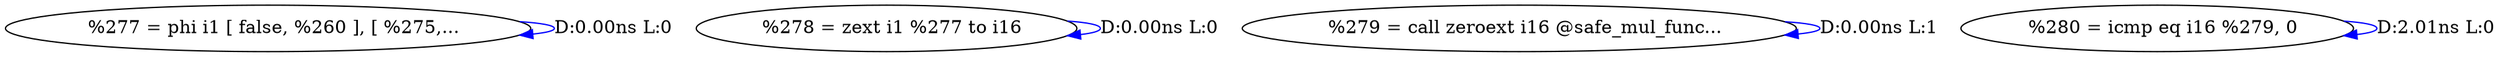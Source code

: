 digraph {
Node0x40bee20[label="  %277 = phi i1 [ false, %260 ], [ %275,..."];
Node0x40bee20 -> Node0x40bee20[label="D:0.00ns L:0",color=blue];
Node0x40bef00[label="  %278 = zext i1 %277 to i16"];
Node0x40bef00 -> Node0x40bef00[label="D:0.00ns L:0",color=blue];
Node0x40befe0[label="  %279 = call zeroext i16 @safe_mul_func..."];
Node0x40befe0 -> Node0x40befe0[label="D:0.00ns L:1",color=blue];
Node0x40bf0c0[label="  %280 = icmp eq i16 %279, 0"];
Node0x40bf0c0 -> Node0x40bf0c0[label="D:2.01ns L:0",color=blue];
}
